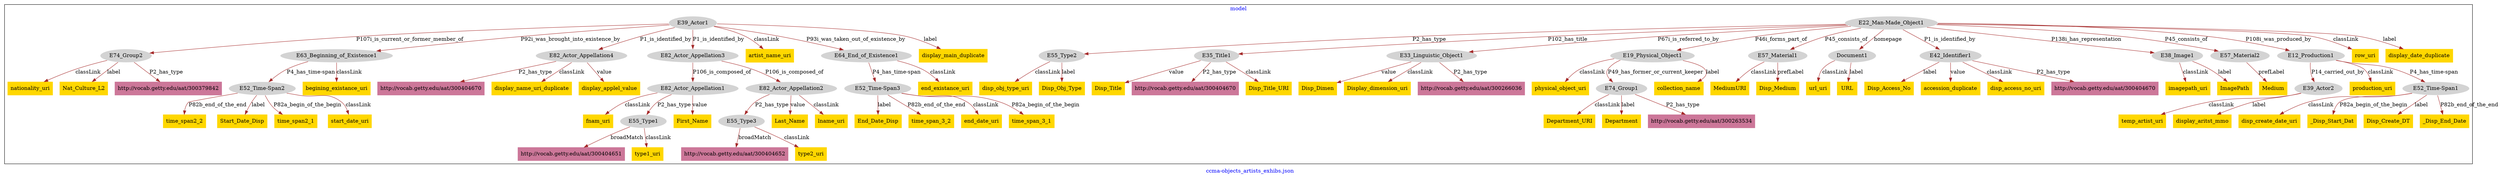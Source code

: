 digraph n0 {
fontcolor="blue"
remincross="true"
label="ccma-objects_artists_exhibs.json"
subgraph cluster {
label="model"
n2[style="filled",color="white",fillcolor="lightgray",label="E55_Type2"];
n3[shape="plaintext",style="filled",fillcolor="gold",label="disp_obj_type_uri"];
n4[style="filled",color="white",fillcolor="lightgray",label="E74_Group2"];
n5[shape="plaintext",style="filled",fillcolor="gold",label="nationality_uri"];
n6[style="filled",color="white",fillcolor="lightgray",label="E22_Man-Made_Object1"];
n7[style="filled",color="white",fillcolor="lightgray",label="E35_Title1"];
n8[shape="plaintext",style="filled",fillcolor="gold",label="Disp_Title"];
n9[shape="plaintext",style="filled",fillcolor="gold",label="Disp_Obj_Type"];
n10[style="filled",color="white",fillcolor="lightgray",label="E33_Linguistic_Object1"];
n11[shape="plaintext",style="filled",fillcolor="gold",label="Disp_Dimen"];
n12[style="filled",color="white",fillcolor="lightgray",label="E52_Time-Span2"];
n13[shape="plaintext",style="filled",fillcolor="gold",label="time_span2_2"];
n14[style="filled",color="white",fillcolor="lightgray",label="E82_Actor_Appellation1"];
n15[shape="plaintext",style="filled",fillcolor="gold",label="fnam_uri"];
n16[style="filled",color="white",fillcolor="lightgray",label="E39_Actor2"];
n17[shape="plaintext",style="filled",fillcolor="gold",label="temp_artist_uri"];
n18[shape="plaintext",style="filled",fillcolor="gold",label="display_aritst_mmo"];
n19[style="filled",color="white",fillcolor="lightgray",label="E39_Actor1"];
n20[style="filled",color="white",fillcolor="lightgray",label="E63_Beginning_of_Existence1"];
n21[style="filled",color="white",fillcolor="lightgray",label="E82_Actor_Appellation4"];
n22[shape="plaintext",style="filled",fillcolor="#CC7799",label="http://vocab.getty.edu/aat/300404670"];
n23[shape="plaintext",style="filled",fillcolor="gold",label="Start_Date_Disp"];
n24[style="filled",color="white",fillcolor="lightgray",label="E55_Type1"];
n25[shape="plaintext",style="filled",fillcolor="#CC7799",label="http://vocab.getty.edu/aat/300404651"];
n26[style="filled",color="white",fillcolor="lightgray",label="E19_Physical_Object1"];
n27[shape="plaintext",style="filled",fillcolor="gold",label="physical_object_uri"];
n28[style="filled",color="white",fillcolor="lightgray",label="E55_Type3"];
n29[shape="plaintext",style="filled",fillcolor="#CC7799",label="http://vocab.getty.edu/aat/300404652"];
n30[style="filled",color="white",fillcolor="lightgray",label="E57_Material1"];
n31[shape="plaintext",style="filled",fillcolor="gold",label="MediumURI"];
n32[style="filled",color="white",fillcolor="lightgray",label="E82_Actor_Appellation3"];
n33[shape="plaintext",style="filled",fillcolor="gold",label="display_name_uri_duplicate"];
n34[style="filled",color="white",fillcolor="lightgray",label="E82_Actor_Appellation2"];
n35[style="filled",color="white",fillcolor="lightgray",label="E52_Time-Span3"];
n36[shape="plaintext",style="filled",fillcolor="gold",label="End_Date_Disp"];
n37[shape="plaintext",style="filled",fillcolor="gold",label="Last_Name"];
n38[style="filled",color="white",fillcolor="lightgray",label="Document1"];
n39[shape="plaintext",style="filled",fillcolor="gold",label="url_uri"];
n40[shape="plaintext",style="filled",fillcolor="#CC7799",label="http://vocab.getty.edu/aat/300404670"];
n41[shape="plaintext",style="filled",fillcolor="gold",label="artist_name_uri"];
n42[shape="plaintext",style="filled",fillcolor="gold",label="time_span_3_2"];
n43[shape="plaintext",style="filled",fillcolor="gold",label="Nat_Culture_L2"];
n44[style="filled",color="white",fillcolor="lightgray",label="E42_Identifier1"];
n45[shape="plaintext",style="filled",fillcolor="gold",label="Disp_Access_No"];
n46[style="filled",color="white",fillcolor="lightgray",label="E38_Image1"];
n47[shape="plaintext",style="filled",fillcolor="gold",label="imagepath_uri"];
n48[style="filled",color="white",fillcolor="lightgray",label="E57_Material2"];
n49[style="filled",color="white",fillcolor="lightgray",label="E64_End_of_Existence1"];
n50[style="filled",color="white",fillcolor="lightgray",label="E12_Production1"];
n51[shape="plaintext",style="filled",fillcolor="gold",label="end_existance_uri"];
n52[shape="plaintext",style="filled",fillcolor="gold",label="ImagePath"];
n53[shape="plaintext",style="filled",fillcolor="gold",label="row_uri"];
n54[shape="plaintext",style="filled",fillcolor="gold",label="time_span2_1"];
n55[shape="plaintext",style="filled",fillcolor="gold",label="production_uri"];
n56[shape="plaintext",style="filled",fillcolor="gold",label="type1_uri"];
n57[shape="plaintext",style="filled",fillcolor="gold",label="lname_uri"];
n58[shape="plaintext",style="filled",fillcolor="gold",label="Display_dimension_uri"];
n59[style="filled",color="white",fillcolor="lightgray",label="E52_Time-Span1"];
n60[shape="plaintext",style="filled",fillcolor="gold",label="disp_create_date_uri"];
n61[shape="plaintext",style="filled",fillcolor="gold",label="_Disp_Start_Dat"];
n62[shape="plaintext",style="filled",fillcolor="gold",label="display_main_duplicate"];
n63[shape="plaintext",style="filled",fillcolor="#CC7799",label="http://vocab.getty.edu/aat/300379842"];
n64[shape="plaintext",style="filled",fillcolor="gold",label="Medium"];
n65[shape="plaintext",style="filled",fillcolor="gold",label="start_date_uri"];
n66[style="filled",color="white",fillcolor="lightgray",label="E74_Group1"];
n67[shape="plaintext",style="filled",fillcolor="gold",label="type2_uri"];
n68[shape="plaintext",style="filled",fillcolor="gold",label="Disp_Create_DT"];
n69[shape="plaintext",style="filled",fillcolor="gold",label="display_applel_value"];
n70[shape="plaintext",style="filled",fillcolor="gold",label="collection_name"];
n71[shape="plaintext",style="filled",fillcolor="gold",label="Department_URI"];
n72[shape="plaintext",style="filled",fillcolor="gold",label="URL"];
n73[shape="plaintext",style="filled",fillcolor="gold",label="First_Name"];
n74[shape="plaintext",style="filled",fillcolor="gold",label="end_date_uri"];
n75[shape="plaintext",style="filled",fillcolor="gold",label="Disp_Title_URI"];
n76[shape="plaintext",style="filled",fillcolor="gold",label="Department"];
n77[shape="plaintext",style="filled",fillcolor="gold",label="accession_duplicate"];
n78[shape="plaintext",style="filled",fillcolor="gold",label="display_date_duplicate"];
n79[shape="plaintext",style="filled",fillcolor="#CC7799",label="http://vocab.getty.edu/aat/300263534"];
n80[shape="plaintext",style="filled",fillcolor="gold",label="begining_existance_uri"];
n81[shape="plaintext",style="filled",fillcolor="gold",label="time_span_3_1"];
n82[shape="plaintext",style="filled",fillcolor="gold",label="_Disp_End_Date"];
n83[shape="plaintext",style="filled",fillcolor="gold",label="disp_access_no_uri"];
n84[shape="plaintext",style="filled",fillcolor="#CC7799",label="http://vocab.getty.edu/aat/300404670"];
n85[shape="plaintext",style="filled",fillcolor="gold",label="Disp_Medium"];
n86[shape="plaintext",style="filled",fillcolor="#CC7799",label="http://vocab.getty.edu/aat/300266036"];
}
n2 -> n3[color="brown",fontcolor="black",label="classLink"]
n4 -> n5[color="brown",fontcolor="black",label="classLink"]
n6 -> n2[color="brown",fontcolor="black",label="P2_has_type"]
n7 -> n8[color="brown",fontcolor="black",label="value"]
n2 -> n9[color="brown",fontcolor="black",label="label"]
n10 -> n11[color="brown",fontcolor="black",label="value"]
n12 -> n13[color="brown",fontcolor="black",label="P82b_end_of_the_end"]
n14 -> n15[color="brown",fontcolor="black",label="classLink"]
n16 -> n17[color="brown",fontcolor="black",label="classLink"]
n16 -> n18[color="brown",fontcolor="black",label="label"]
n19 -> n20[color="brown",fontcolor="black",label="P92i_was_brought_into_existence_by"]
n21 -> n22[color="brown",fontcolor="black",label="P2_has_type"]
n12 -> n23[color="brown",fontcolor="black",label="label"]
n24 -> n25[color="brown",fontcolor="black",label="broadMatch"]
n26 -> n27[color="brown",fontcolor="black",label="classLink"]
n28 -> n29[color="brown",fontcolor="black",label="broadMatch"]
n19 -> n21[color="brown",fontcolor="black",label="P1_is_identified_by"]
n30 -> n31[color="brown",fontcolor="black",label="classLink"]
n19 -> n32[color="brown",fontcolor="black",label="P1_is_identified_by"]
n21 -> n33[color="brown",fontcolor="black",label="classLink"]
n34 -> n28[color="brown",fontcolor="black",label="P2_has_type"]
n35 -> n36[color="brown",fontcolor="black",label="label"]
n34 -> n37[color="brown",fontcolor="black",label="value"]
n38 -> n39[color="brown",fontcolor="black",label="classLink"]
n7 -> n40[color="brown",fontcolor="black",label="P2_has_type"]
n19 -> n41[color="brown",fontcolor="black",label="classLink"]
n35 -> n42[color="brown",fontcolor="black",label="P82b_end_of_the_end"]
n4 -> n43[color="brown",fontcolor="black",label="label"]
n44 -> n45[color="brown",fontcolor="black",label="label"]
n6 -> n30[color="brown",fontcolor="black",label="P45_consists_of"]
n46 -> n47[color="brown",fontcolor="black",label="classLink"]
n6 -> n48[color="brown",fontcolor="black",label="P45_consists_of"]
n49 -> n35[color="brown",fontcolor="black",label="P4_has_time-span"]
n50 -> n16[color="brown",fontcolor="black",label="P14_carried_out_by"]
n49 -> n51[color="brown",fontcolor="black",label="classLink"]
n46 -> n52[color="brown",fontcolor="black",label="label"]
n6 -> n46[color="brown",fontcolor="black",label="P138i_has_representation"]
n6 -> n53[color="brown",fontcolor="black",label="classLink"]
n14 -> n24[color="brown",fontcolor="black",label="P2_has_type"]
n12 -> n54[color="brown",fontcolor="black",label="P82a_begin_of_the_begin"]
n6 -> n50[color="brown",fontcolor="black",label="P108i_was_produced_by"]
n50 -> n55[color="brown",fontcolor="black",label="classLink"]
n24 -> n56[color="brown",fontcolor="black",label="classLink"]
n34 -> n57[color="brown",fontcolor="black",label="classLink"]
n6 -> n44[color="brown",fontcolor="black",label="P1_is_identified_by"]
n32 -> n34[color="brown",fontcolor="black",label="P106_is_composed_of"]
n32 -> n14[color="brown",fontcolor="black",label="P106_is_composed_of"]
n10 -> n58[color="brown",fontcolor="black",label="classLink"]
n59 -> n60[color="brown",fontcolor="black",label="classLink"]
n20 -> n12[color="brown",fontcolor="black",label="P4_has_time-span"]
n59 -> n61[color="brown",fontcolor="black",label="P82a_begin_of_the_begin"]
n19 -> n62[color="brown",fontcolor="black",label="label"]
n4 -> n63[color="brown",fontcolor="black",label="P2_has_type"]
n48 -> n64[color="brown",fontcolor="black",label="prefLabel"]
n12 -> n65[color="brown",fontcolor="black",label="classLink"]
n26 -> n66[color="brown",fontcolor="black",label="P49_has_former_or_current_keeper"]
n28 -> n67[color="brown",fontcolor="black",label="classLink"]
n59 -> n68[color="brown",fontcolor="black",label="label"]
n21 -> n69[color="brown",fontcolor="black",label="value"]
n6 -> n38[color="brown",fontcolor="black",label="homepage"]
n19 -> n49[color="brown",fontcolor="black",label="P93i_was_taken_out_of_existence_by"]
n50 -> n59[color="brown",fontcolor="black",label="P4_has_time-span"]
n26 -> n70[color="brown",fontcolor="black",label="label"]
n19 -> n4[color="brown",fontcolor="black",label="P107i_is_current_or_former_member_of"]
n66 -> n71[color="brown",fontcolor="black",label="classLink"]
n38 -> n72[color="brown",fontcolor="black",label="label"]
n14 -> n73[color="brown",fontcolor="black",label="value"]
n35 -> n74[color="brown",fontcolor="black",label="classLink"]
n7 -> n75[color="brown",fontcolor="black",label="classLink"]
n66 -> n76[color="brown",fontcolor="black",label="label"]
n6 -> n7[color="brown",fontcolor="black",label="P102_has_title"]
n6 -> n26[color="brown",fontcolor="black",label="P46i_forms_part_of"]
n44 -> n77[color="brown",fontcolor="black",label="value"]
n6 -> n78[color="brown",fontcolor="black",label="label"]
n66 -> n79[color="brown",fontcolor="black",label="P2_has_type"]
n6 -> n10[color="brown",fontcolor="black",label="P67i_is_referred_to_by"]
n20 -> n80[color="brown",fontcolor="black",label="classLink"]
n35 -> n81[color="brown",fontcolor="black",label="P82a_begin_of_the_begin"]
n59 -> n82[color="brown",fontcolor="black",label="P82b_end_of_the_end"]
n44 -> n83[color="brown",fontcolor="black",label="classLink"]
n44 -> n84[color="brown",fontcolor="black",label="P2_has_type"]
n30 -> n85[color="brown",fontcolor="black",label="prefLabel"]
n10 -> n86[color="brown",fontcolor="black",label="P2_has_type"]
}
